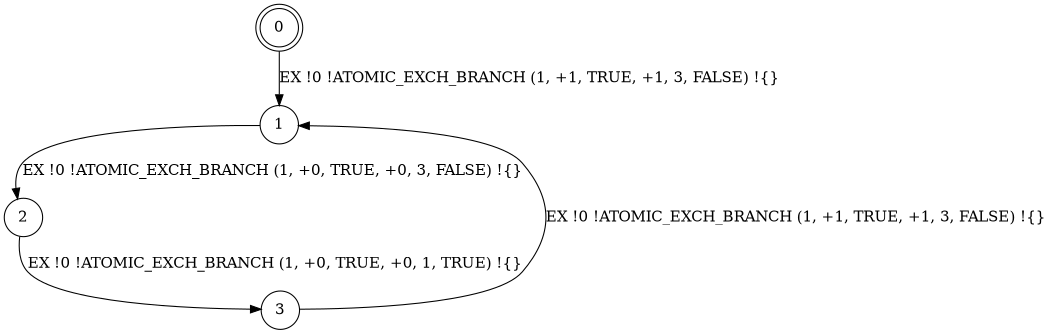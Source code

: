 digraph BCG {
size = "7, 10.5";
center = TRUE;
node [shape = circle];
0 [peripheries = 2];
0 -> 1 [label = "EX !0 !ATOMIC_EXCH_BRANCH (1, +1, TRUE, +1, 3, FALSE) !{}"];
1 -> 2 [label = "EX !0 !ATOMIC_EXCH_BRANCH (1, +0, TRUE, +0, 3, FALSE) !{}"];
2 -> 3 [label = "EX !0 !ATOMIC_EXCH_BRANCH (1, +0, TRUE, +0, 1, TRUE) !{}"];
3 -> 1 [label = "EX !0 !ATOMIC_EXCH_BRANCH (1, +1, TRUE, +1, 3, FALSE) !{}"];
}

